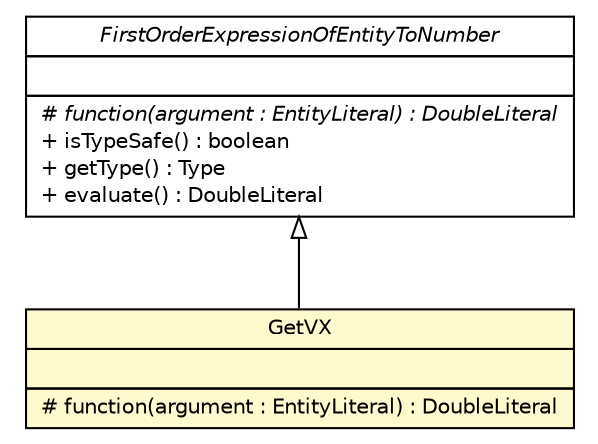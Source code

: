 #!/usr/local/bin/dot
#
# Class diagram 
# Generated by UMLGraph version R5_6 (http://www.umlgraph.org/)
#

digraph G {
	edge [fontname="Helvetica",fontsize=10,labelfontname="Helvetica",labelfontsize=10];
	node [fontname="Helvetica",fontsize=10,shape=plaintext];
	nodesep=0.25;
	ranksep=0.5;
	// model.programs.parsing.language.expression.first_order.FirstOrderExpressionOfEntityToNumber
	c10860 [label=<<table title="model.programs.parsing.language.expression.first_order.FirstOrderExpressionOfEntityToNumber" border="0" cellborder="1" cellspacing="0" cellpadding="2" port="p" href="./FirstOrderExpressionOfEntityToNumber.html">
		<tr><td><table border="0" cellspacing="0" cellpadding="1">
<tr><td align="center" balign="center"><font face="Helvetica-Oblique"> FirstOrderExpressionOfEntityToNumber </font></td></tr>
		</table></td></tr>
		<tr><td><table border="0" cellspacing="0" cellpadding="1">
<tr><td align="left" balign="left">  </td></tr>
		</table></td></tr>
		<tr><td><table border="0" cellspacing="0" cellpadding="1">
<tr><td align="left" balign="left"><font face="Helvetica-Oblique" point-size="10.0"> # function(argument : EntityLiteral) : DoubleLiteral </font></td></tr>
<tr><td align="left" balign="left"> + isTypeSafe() : boolean </td></tr>
<tr><td align="left" balign="left"> + getType() : Type </td></tr>
<tr><td align="left" balign="left"> + evaluate() : DoubleLiteral </td></tr>
		</table></td></tr>
		</table>>, URL="./FirstOrderExpressionOfEntityToNumber.html", fontname="Helvetica", fontcolor="black", fontsize=10.0];
	// model.programs.parsing.language.expression.first_order.GetVX
	c10862 [label=<<table title="model.programs.parsing.language.expression.first_order.GetVX" border="0" cellborder="1" cellspacing="0" cellpadding="2" port="p" bgcolor="lemonChiffon" href="./GetVX.html">
		<tr><td><table border="0" cellspacing="0" cellpadding="1">
<tr><td align="center" balign="center"> GetVX </td></tr>
		</table></td></tr>
		<tr><td><table border="0" cellspacing="0" cellpadding="1">
<tr><td align="left" balign="left">  </td></tr>
		</table></td></tr>
		<tr><td><table border="0" cellspacing="0" cellpadding="1">
<tr><td align="left" balign="left"> # function(argument : EntityLiteral) : DoubleLiteral </td></tr>
		</table></td></tr>
		</table>>, URL="./GetVX.html", fontname="Helvetica", fontcolor="black", fontsize=10.0];
	//model.programs.parsing.language.expression.first_order.GetVX extends model.programs.parsing.language.expression.first_order.FirstOrderExpressionOfEntityToNumber
	c10860:p -> c10862:p [dir=back,arrowtail=empty];
}

